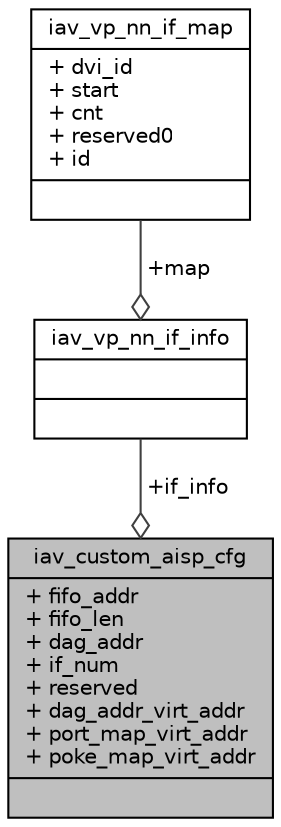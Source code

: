 digraph "iav_custom_aisp_cfg"
{
 // INTERACTIVE_SVG=YES
 // LATEX_PDF_SIZE
  bgcolor="transparent";
  edge [fontname="Helvetica",fontsize="10",labelfontname="Helvetica",labelfontsize="10"];
  node [fontname="Helvetica",fontsize="10",shape=record];
  Node1 [label="{iav_custom_aisp_cfg\n|+ fifo_addr\l+ fifo_len\l+ dag_addr\l+ if_num\l+ reserved\l+ dag_addr_virt_addr\l+ port_map_virt_addr\l+ poke_map_virt_addr\l|}",height=0.2,width=0.4,color="black", fillcolor="grey75", style="filled", fontcolor="black",tooltip=" "];
  Node2 -> Node1 [color="grey25",fontsize="10",style="solid",label=" +if_info" ,arrowhead="odiamond",fontname="Helvetica"];
  Node2 [label="{iav_vp_nn_if_info\n||}",height=0.2,width=0.4,color="black",URL="$dd/ddb/structiav__vp__nn__if__info.html",tooltip=" "];
  Node3 -> Node2 [color="grey25",fontsize="10",style="solid",label=" +map" ,arrowhead="odiamond",fontname="Helvetica"];
  Node3 [label="{iav_vp_nn_if_map\n|+ dvi_id\l+ start\l+ cnt\l+ reserved0\l+ id\l|}",height=0.2,width=0.4,color="black",URL="$d0/d0a/structiav__vp__nn__if__map.html",tooltip=" "];
}
